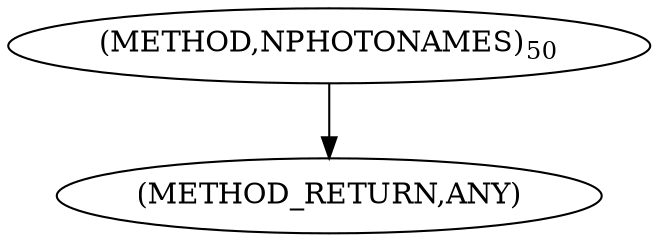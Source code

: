 digraph "NPHOTONAMES" {  
"100081" [label = <(METHOD,NPHOTONAMES)<SUB>50</SUB>> ]
"100082" [label = <(METHOD_RETURN,ANY)> ]
  "100081" -> "100082" 
}
